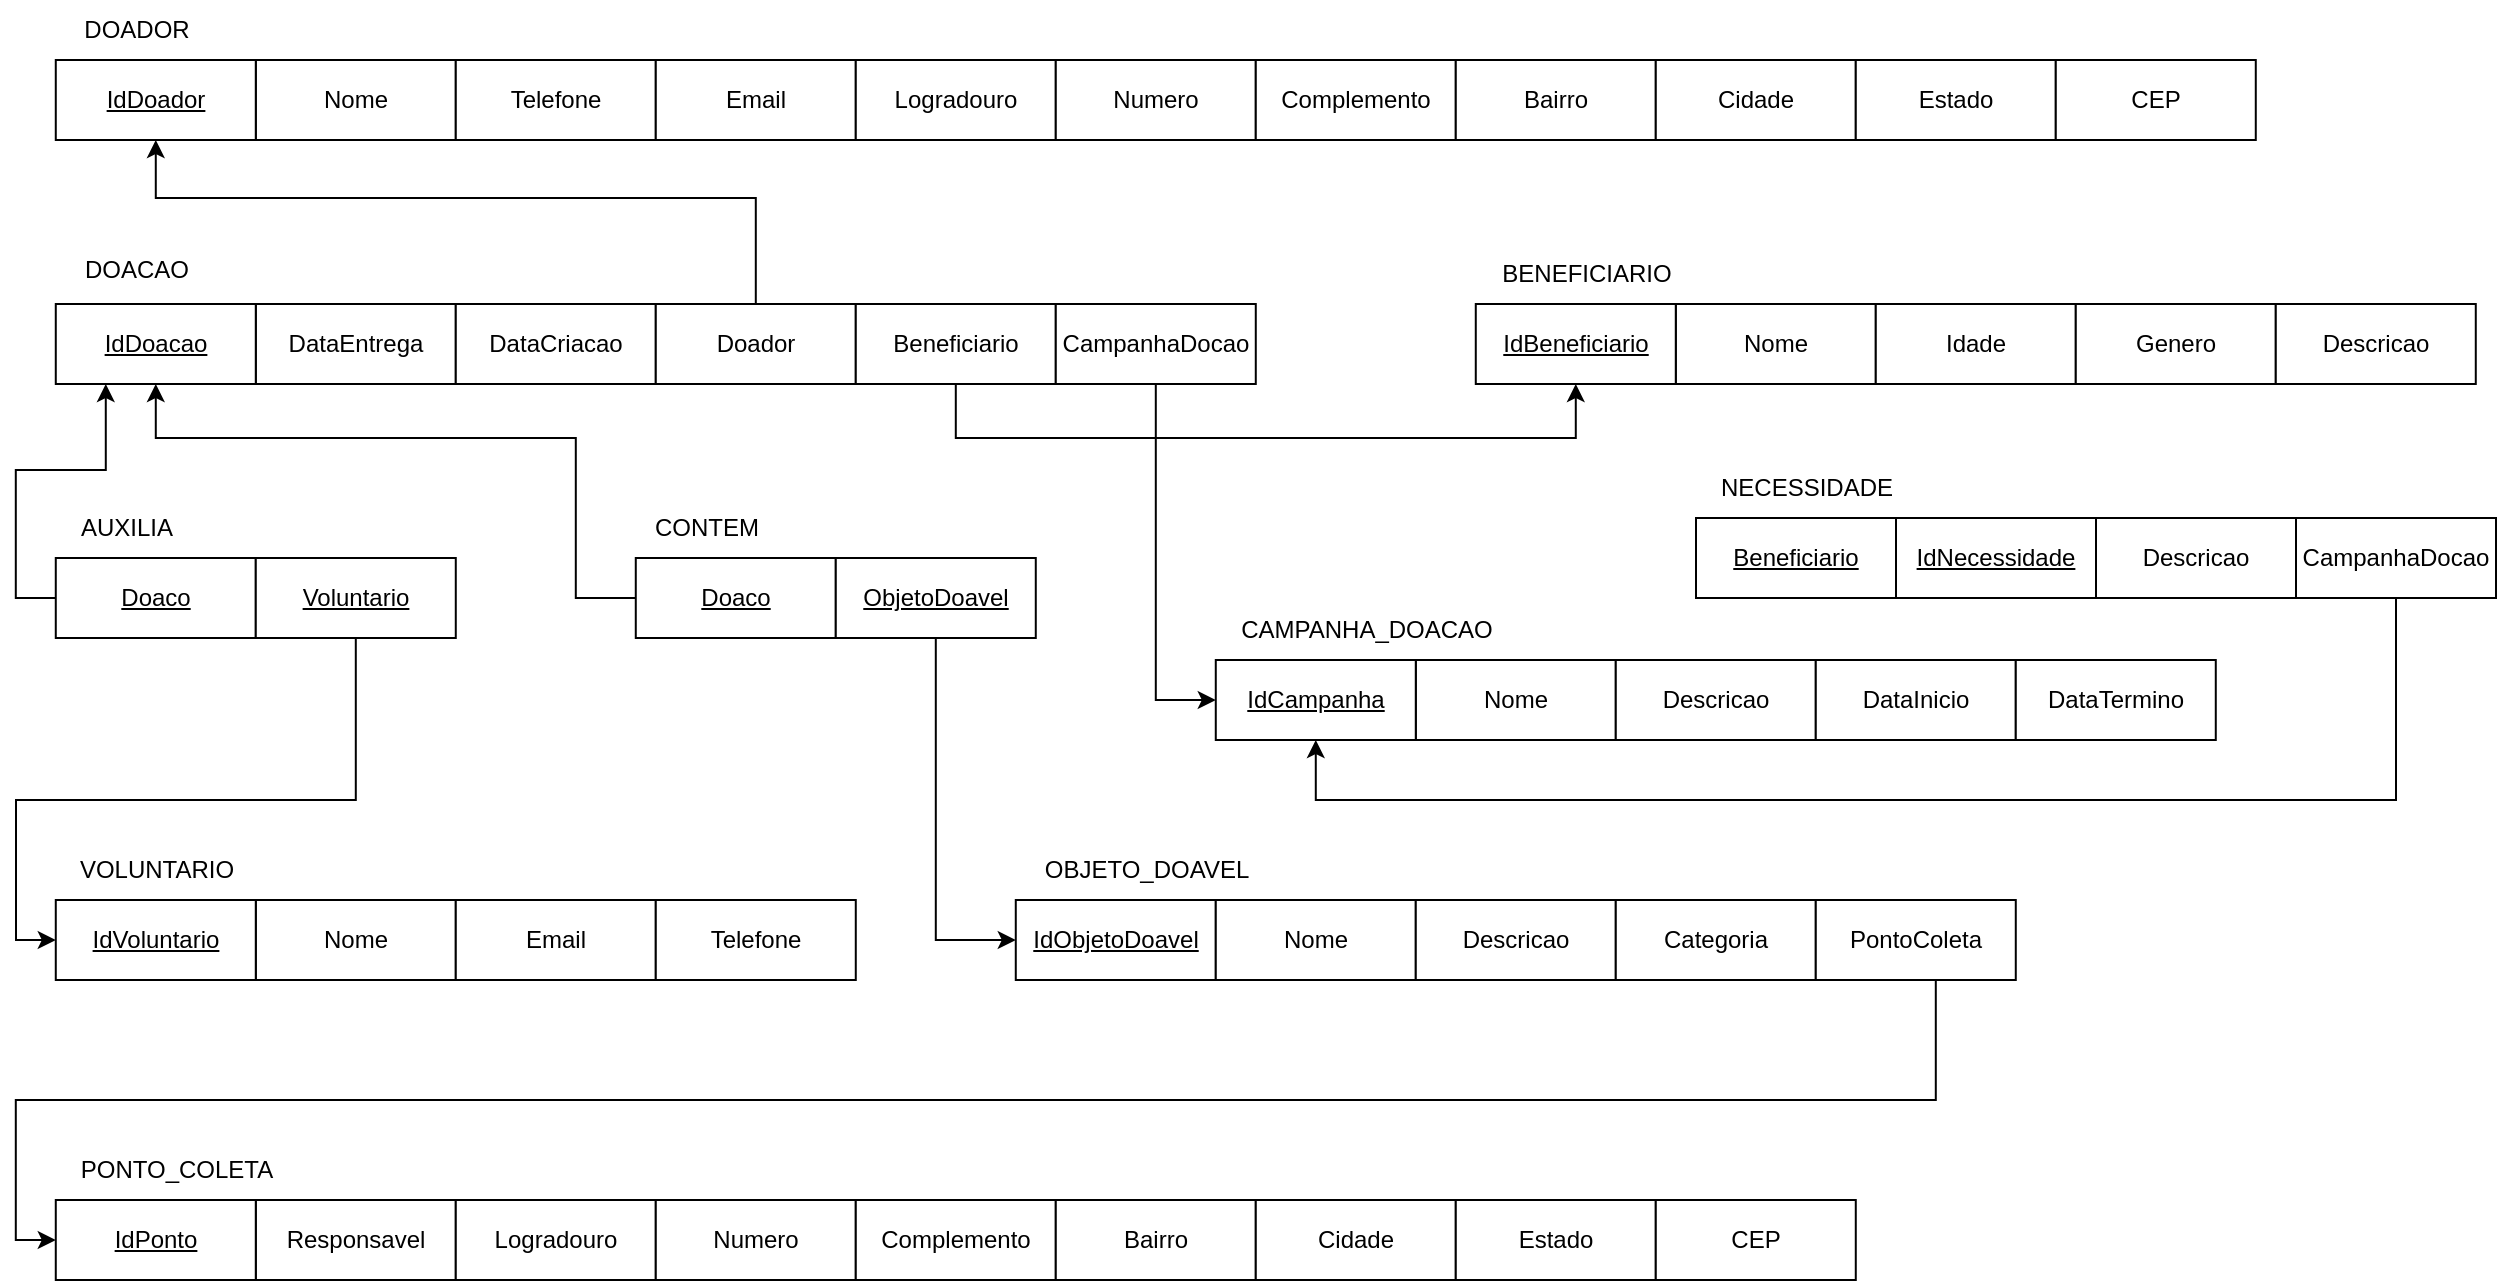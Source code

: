 <mxfile version="24.8.6">
  <diagram name="Página-1" id="uu5aoJNbHQaul7qExLoD">
    <mxGraphModel grid="1" page="1" gridSize="10" guides="1" tooltips="1" connect="1" arrows="1" fold="1" pageScale="1" pageWidth="827" pageHeight="1169" math="0" shadow="0">
      <root>
        <mxCell id="0" />
        <mxCell id="1" parent="0" />
        <mxCell id="l-971pey5NhYdFl2HrY6-2" value="Nome" style="whiteSpace=wrap;html=1;align=center;" vertex="1" parent="1">
          <mxGeometry x="-90.11" y="-1130" width="100" height="40" as="geometry" />
        </mxCell>
        <mxCell id="l-971pey5NhYdFl2HrY6-3" value="Telefone" style="whiteSpace=wrap;html=1;align=center;" vertex="1" parent="1">
          <mxGeometry x="9.89" y="-1130" width="100" height="40" as="geometry" />
        </mxCell>
        <mxCell id="l-971pey5NhYdFl2HrY6-4" value="Email" style="whiteSpace=wrap;html=1;align=center;" vertex="1" parent="1">
          <mxGeometry x="109.89" y="-1130" width="100" height="40" as="geometry" />
        </mxCell>
        <mxCell id="l-971pey5NhYdFl2HrY6-5" value="Logradouro" style="whiteSpace=wrap;html=1;align=center;" vertex="1" parent="1">
          <mxGeometry x="209.89" y="-1130" width="100" height="40" as="geometry" />
        </mxCell>
        <mxCell id="l-971pey5NhYdFl2HrY6-6" value="Numero" style="whiteSpace=wrap;html=1;align=center;" vertex="1" parent="1">
          <mxGeometry x="309.89" y="-1130" width="100" height="40" as="geometry" />
        </mxCell>
        <mxCell id="l-971pey5NhYdFl2HrY6-7" value="Complemento" style="whiteSpace=wrap;html=1;align=center;" vertex="1" parent="1">
          <mxGeometry x="409.89" y="-1130" width="100" height="40" as="geometry" />
        </mxCell>
        <mxCell id="l-971pey5NhYdFl2HrY6-8" value="Bairro" style="whiteSpace=wrap;html=1;align=center;" vertex="1" parent="1">
          <mxGeometry x="509.89" y="-1130" width="100" height="40" as="geometry" />
        </mxCell>
        <mxCell id="l-971pey5NhYdFl2HrY6-9" value="Cidade" style="whiteSpace=wrap;html=1;align=center;" vertex="1" parent="1">
          <mxGeometry x="609.89" y="-1130" width="100" height="40" as="geometry" />
        </mxCell>
        <mxCell id="l-971pey5NhYdFl2HrY6-10" value="Estado" style="whiteSpace=wrap;html=1;align=center;" vertex="1" parent="1">
          <mxGeometry x="709.89" y="-1130" width="100" height="40" as="geometry" />
        </mxCell>
        <mxCell id="l-971pey5NhYdFl2HrY6-11" value="CEP" style="whiteSpace=wrap;html=1;align=center;" vertex="1" parent="1">
          <mxGeometry x="809.89" y="-1130" width="100" height="40" as="geometry" />
        </mxCell>
        <mxCell id="l-971pey5NhYdFl2HrY6-12" value="DOADOR" style="text;html=1;align=center;verticalAlign=middle;resizable=0;points=[];autosize=1;strokeColor=none;fillColor=none;" vertex="1" parent="1">
          <mxGeometry x="-190.11" y="-1160" width="80" height="30" as="geometry" />
        </mxCell>
        <mxCell id="l-971pey5NhYdFl2HrY6-13" value="DataEntrega" style="whiteSpace=wrap;html=1;align=center;" vertex="1" parent="1">
          <mxGeometry x="-90.11" y="-1008" width="100" height="40" as="geometry" />
        </mxCell>
        <mxCell id="l-971pey5NhYdFl2HrY6-14" value="DataCriacao" style="whiteSpace=wrap;html=1;align=center;" vertex="1" parent="1">
          <mxGeometry x="9.89" y="-1008" width="100" height="40" as="geometry" />
        </mxCell>
        <mxCell id="l-971pey5NhYdFl2HrY6-15" value="DOACAO" style="text;html=1;align=center;verticalAlign=middle;resizable=0;points=[];autosize=1;strokeColor=none;fillColor=none;" vertex="1" parent="1">
          <mxGeometry x="-190.11" y="-1040" width="80" height="30" as="geometry" />
        </mxCell>
        <mxCell id="l-971pey5NhYdFl2HrY6-16" value="Nome" style="whiteSpace=wrap;html=1;align=center;" vertex="1" parent="1">
          <mxGeometry x="619.89" y="-1008" width="100" height="40" as="geometry" />
        </mxCell>
        <mxCell id="l-971pey5NhYdFl2HrY6-17" value="Idade" style="whiteSpace=wrap;html=1;align=center;" vertex="1" parent="1">
          <mxGeometry x="719.89" y="-1008" width="100" height="40" as="geometry" />
        </mxCell>
        <mxCell id="l-971pey5NhYdFl2HrY6-18" value="Genero" style="whiteSpace=wrap;html=1;align=center;" vertex="1" parent="1">
          <mxGeometry x="819.89" y="-1008" width="100" height="40" as="geometry" />
        </mxCell>
        <mxCell id="l-971pey5NhYdFl2HrY6-19" value="BENEFICIARIO" style="text;html=1;align=center;verticalAlign=middle;resizable=0;points=[];autosize=1;strokeColor=none;fillColor=none;" vertex="1" parent="1">
          <mxGeometry x="519.89" y="-1038" width="110" height="30" as="geometry" />
        </mxCell>
        <mxCell id="l-971pey5NhYdFl2HrY6-20" value="Descricao" style="whiteSpace=wrap;html=1;align=center;" vertex="1" parent="1">
          <mxGeometry x="830.0" y="-901" width="100" height="40" as="geometry" />
        </mxCell>
        <mxCell id="l-971pey5NhYdFl2HrY6-21" value="NECESSIDADE" style="text;html=1;align=center;verticalAlign=middle;resizable=0;points=[];autosize=1;strokeColor=none;fillColor=none;" vertex="1" parent="1">
          <mxGeometry x="630" y="-931" width="110" height="30" as="geometry" />
        </mxCell>
        <mxCell id="l-971pey5NhYdFl2HrY6-22" value="Nome" style="whiteSpace=wrap;html=1;align=center;" vertex="1" parent="1">
          <mxGeometry x="489.89" y="-830" width="100" height="40" as="geometry" />
        </mxCell>
        <mxCell id="l-971pey5NhYdFl2HrY6-23" value="Descricao" style="whiteSpace=wrap;html=1;align=center;" vertex="1" parent="1">
          <mxGeometry x="589.89" y="-830" width="100" height="40" as="geometry" />
        </mxCell>
        <mxCell id="l-971pey5NhYdFl2HrY6-24" value="DataInicio" style="whiteSpace=wrap;html=1;align=center;" vertex="1" parent="1">
          <mxGeometry x="689.89" y="-830" width="100" height="40" as="geometry" />
        </mxCell>
        <mxCell id="l-971pey5NhYdFl2HrY6-25" value="DataTermino" style="whiteSpace=wrap;html=1;align=center;" vertex="1" parent="1">
          <mxGeometry x="789.89" y="-830" width="100" height="40" as="geometry" />
        </mxCell>
        <mxCell id="l-971pey5NhYdFl2HrY6-27" value="CAMPANHA_DOACAO" style="text;html=1;align=center;verticalAlign=middle;resizable=0;points=[];autosize=1;strokeColor=none;fillColor=none;" vertex="1" parent="1">
          <mxGeometry x="389.89" y="-860" width="150" height="30" as="geometry" />
        </mxCell>
        <mxCell id="l-971pey5NhYdFl2HrY6-28" value="Responsavel" style="whiteSpace=wrap;html=1;align=center;" vertex="1" parent="1">
          <mxGeometry x="-90.11" y="-560" width="100" height="40" as="geometry" />
        </mxCell>
        <mxCell id="l-971pey5NhYdFl2HrY6-30" value="Logradouro" style="whiteSpace=wrap;html=1;align=center;" vertex="1" parent="1">
          <mxGeometry x="9.89" y="-560" width="100" height="40" as="geometry" />
        </mxCell>
        <mxCell id="l-971pey5NhYdFl2HrY6-31" value="Numero" style="whiteSpace=wrap;html=1;align=center;" vertex="1" parent="1">
          <mxGeometry x="109.89" y="-560" width="100" height="40" as="geometry" />
        </mxCell>
        <mxCell id="l-971pey5NhYdFl2HrY6-32" value="Complemento" style="whiteSpace=wrap;html=1;align=center;" vertex="1" parent="1">
          <mxGeometry x="209.89" y="-560" width="100" height="40" as="geometry" />
        </mxCell>
        <mxCell id="l-971pey5NhYdFl2HrY6-33" value="Bairro" style="whiteSpace=wrap;html=1;align=center;" vertex="1" parent="1">
          <mxGeometry x="309.89" y="-560" width="100" height="40" as="geometry" />
        </mxCell>
        <mxCell id="l-971pey5NhYdFl2HrY6-34" value="Cidade" style="whiteSpace=wrap;html=1;align=center;" vertex="1" parent="1">
          <mxGeometry x="409.89" y="-560" width="100" height="40" as="geometry" />
        </mxCell>
        <mxCell id="l-971pey5NhYdFl2HrY6-35" value="Estado" style="whiteSpace=wrap;html=1;align=center;" vertex="1" parent="1">
          <mxGeometry x="509.89" y="-560" width="100" height="40" as="geometry" />
        </mxCell>
        <mxCell id="l-971pey5NhYdFl2HrY6-36" value="CEP" style="whiteSpace=wrap;html=1;align=center;" vertex="1" parent="1">
          <mxGeometry x="609.89" y="-560" width="100" height="40" as="geometry" />
        </mxCell>
        <mxCell id="l-971pey5NhYdFl2HrY6-39" value="PONTO_COLETA" style="text;html=1;align=center;verticalAlign=middle;resizable=0;points=[];autosize=1;strokeColor=none;fillColor=none;" vertex="1" parent="1">
          <mxGeometry x="-190.11" y="-590" width="120" height="30" as="geometry" />
        </mxCell>
        <mxCell id="l-971pey5NhYdFl2HrY6-40" value="Nome" style="whiteSpace=wrap;html=1;align=center;" vertex="1" parent="1">
          <mxGeometry x="-90.11" y="-710" width="100" height="40" as="geometry" />
        </mxCell>
        <mxCell id="l-971pey5NhYdFl2HrY6-41" value="Email" style="whiteSpace=wrap;html=1;align=center;" vertex="1" parent="1">
          <mxGeometry x="9.89" y="-710" width="100" height="40" as="geometry" />
        </mxCell>
        <mxCell id="l-971pey5NhYdFl2HrY6-42" value="Telefone" style="whiteSpace=wrap;html=1;align=center;" vertex="1" parent="1">
          <mxGeometry x="109.89" y="-710" width="100" height="40" as="geometry" />
        </mxCell>
        <mxCell id="l-971pey5NhYdFl2HrY6-43" value="&lt;u&gt;IdDoacao&lt;/u&gt;" style="whiteSpace=wrap;html=1;align=center;" vertex="1" parent="1">
          <mxGeometry x="-190.11" y="-1008" width="100" height="40" as="geometry" />
        </mxCell>
        <mxCell id="l-971pey5NhYdFl2HrY6-44" value="&lt;u&gt;IdDoador&lt;/u&gt;" style="whiteSpace=wrap;html=1;align=center;" vertex="1" parent="1">
          <mxGeometry x="-190.11" y="-1130" width="100" height="40" as="geometry" />
        </mxCell>
        <mxCell id="l-971pey5NhYdFl2HrY6-45" value="&lt;u&gt;IdBeneficiario&lt;/u&gt;" style="whiteSpace=wrap;html=1;align=center;" vertex="1" parent="1">
          <mxGeometry x="519.89" y="-1008" width="100" height="40" as="geometry" />
        </mxCell>
        <mxCell id="l-971pey5NhYdFl2HrY6-46" value="&lt;u&gt;IdNecessidade&lt;/u&gt;" style="whiteSpace=wrap;html=1;align=center;" vertex="1" parent="1">
          <mxGeometry x="730" y="-901" width="100" height="40" as="geometry" />
        </mxCell>
        <mxCell id="l-971pey5NhYdFl2HrY6-47" value="&lt;u&gt;IdCampanha&lt;/u&gt;" style="whiteSpace=wrap;html=1;align=center;" vertex="1" parent="1">
          <mxGeometry x="389.89" y="-830" width="100" height="40" as="geometry" />
        </mxCell>
        <mxCell id="l-971pey5NhYdFl2HrY6-48" value="&lt;u&gt;IdPonto&lt;/u&gt;" style="whiteSpace=wrap;html=1;align=center;" vertex="1" parent="1">
          <mxGeometry x="-190.11" y="-560" width="100" height="40" as="geometry" />
        </mxCell>
        <mxCell id="l-971pey5NhYdFl2HrY6-49" value="&lt;u&gt;IdVoluntario&lt;/u&gt;" style="whiteSpace=wrap;html=1;align=center;" vertex="1" parent="1">
          <mxGeometry x="-190.11" y="-710" width="100" height="40" as="geometry" />
        </mxCell>
        <mxCell id="l-971pey5NhYdFl2HrY6-50" value="VOLUNTARIO" style="text;html=1;align=center;verticalAlign=middle;resizable=0;points=[];autosize=1;strokeColor=none;fillColor=none;" vertex="1" parent="1">
          <mxGeometry x="-190.11" y="-740" width="100" height="30" as="geometry" />
        </mxCell>
        <mxCell id="l-971pey5NhYdFl2HrY6-51" value="Descricao" style="whiteSpace=wrap;html=1;align=center;" vertex="1" parent="1">
          <mxGeometry x="919.89" y="-1008" width="100" height="40" as="geometry" />
        </mxCell>
        <mxCell id="l-971pey5NhYdFl2HrY6-86" style="edgeStyle=orthogonalEdgeStyle;rounded=0;orthogonalLoop=1;jettySize=auto;html=1;entryX=0.5;entryY=1;entryDx=0;entryDy=0;" edge="1" parent="1" source="l-971pey5NhYdFl2HrY6-52" target="l-971pey5NhYdFl2HrY6-44">
          <mxGeometry relative="1" as="geometry">
            <Array as="points">
              <mxPoint x="159.89" y="-1061" />
              <mxPoint x="-140.11" y="-1061" />
            </Array>
          </mxGeometry>
        </mxCell>
        <mxCell id="l-971pey5NhYdFl2HrY6-52" value="Doador" style="whiteSpace=wrap;html=1;align=center;" vertex="1" parent="1">
          <mxGeometry x="109.89" y="-1008" width="100" height="40" as="geometry" />
        </mxCell>
        <mxCell id="l-971pey5NhYdFl2HrY6-93" style="edgeStyle=orthogonalEdgeStyle;rounded=0;orthogonalLoop=1;jettySize=auto;html=1;entryX=0.5;entryY=1;entryDx=0;entryDy=0;" edge="1" parent="1" source="l-971pey5NhYdFl2HrY6-54" target="l-971pey5NhYdFl2HrY6-45">
          <mxGeometry relative="1" as="geometry">
            <Array as="points">
              <mxPoint x="259.89" y="-941" />
              <mxPoint x="569.89" y="-941" />
            </Array>
          </mxGeometry>
        </mxCell>
        <mxCell id="l-971pey5NhYdFl2HrY6-54" value="Beneficiario" style="whiteSpace=wrap;html=1;align=center;" vertex="1" parent="1">
          <mxGeometry x="209.89" y="-1008" width="100" height="40" as="geometry" />
        </mxCell>
        <mxCell id="l-971pey5NhYdFl2HrY6-58" value="&lt;u&gt;Beneficiario&lt;/u&gt;" style="whiteSpace=wrap;html=1;align=center;" vertex="1" parent="1">
          <mxGeometry x="630" y="-901" width="100" height="40" as="geometry" />
        </mxCell>
        <mxCell id="l-971pey5NhYdFl2HrY6-96" style="edgeStyle=orthogonalEdgeStyle;rounded=0;orthogonalLoop=1;jettySize=auto;html=1;entryX=0.5;entryY=1;entryDx=0;entryDy=0;" edge="1" parent="1" source="l-971pey5NhYdFl2HrY6-60" target="l-971pey5NhYdFl2HrY6-47">
          <mxGeometry relative="1" as="geometry">
            <Array as="points">
              <mxPoint x="980" y="-760" />
              <mxPoint x="440" y="-760" />
            </Array>
          </mxGeometry>
        </mxCell>
        <mxCell id="l-971pey5NhYdFl2HrY6-60" value="CampanhaDocao" style="whiteSpace=wrap;html=1;align=center;" vertex="1" parent="1">
          <mxGeometry x="930.0" y="-901" width="100" height="40" as="geometry" />
        </mxCell>
        <mxCell id="l-971pey5NhYdFl2HrY6-69" value="&lt;u&gt;IdObjetoDoavel&lt;/u&gt;" style="whiteSpace=wrap;html=1;align=center;" vertex="1" parent="1">
          <mxGeometry x="289.89" y="-710" width="100" height="40" as="geometry" />
        </mxCell>
        <mxCell id="l-971pey5NhYdFl2HrY6-70" value="Nome" style="whiteSpace=wrap;html=1;align=center;" vertex="1" parent="1">
          <mxGeometry x="389.89" y="-710" width="100" height="40" as="geometry" />
        </mxCell>
        <mxCell id="l-971pey5NhYdFl2HrY6-71" value="Descricao" style="whiteSpace=wrap;html=1;align=center;" vertex="1" parent="1">
          <mxGeometry x="489.89" y="-710" width="100" height="40" as="geometry" />
        </mxCell>
        <mxCell id="l-971pey5NhYdFl2HrY6-72" value="Categoria" style="whiteSpace=wrap;html=1;align=center;" vertex="1" parent="1">
          <mxGeometry x="589.89" y="-710" width="100" height="40" as="geometry" />
        </mxCell>
        <mxCell id="l-971pey5NhYdFl2HrY6-91" style="edgeStyle=orthogonalEdgeStyle;rounded=0;orthogonalLoop=1;jettySize=auto;html=1;" edge="1" parent="1" source="l-971pey5NhYdFl2HrY6-73">
          <mxGeometry relative="1" as="geometry">
            <mxPoint x="-190.11" y="-540" as="targetPoint" />
            <Array as="points">
              <mxPoint x="749.89" y="-610" />
              <mxPoint x="-210.11" y="-610" />
              <mxPoint x="-210.11" y="-540" />
            </Array>
          </mxGeometry>
        </mxCell>
        <mxCell id="l-971pey5NhYdFl2HrY6-73" value="PontoColeta" style="whiteSpace=wrap;html=1;align=center;" vertex="1" parent="1">
          <mxGeometry x="689.89" y="-710" width="100" height="40" as="geometry" />
        </mxCell>
        <mxCell id="l-971pey5NhYdFl2HrY6-92" style="edgeStyle=orthogonalEdgeStyle;rounded=0;orthogonalLoop=1;jettySize=auto;html=1;entryX=0.25;entryY=1;entryDx=0;entryDy=0;" edge="1" parent="1" source="l-971pey5NhYdFl2HrY6-75" target="l-971pey5NhYdFl2HrY6-43">
          <mxGeometry relative="1" as="geometry">
            <Array as="points">
              <mxPoint x="-210.11" y="-861" />
              <mxPoint x="-210.11" y="-925" />
              <mxPoint x="-165.11" y="-925" />
            </Array>
          </mxGeometry>
        </mxCell>
        <mxCell id="l-971pey5NhYdFl2HrY6-75" value="&lt;u&gt;Doaco&lt;/u&gt;" style="whiteSpace=wrap;html=1;align=center;" vertex="1" parent="1">
          <mxGeometry x="-190.11" y="-881" width="100" height="40" as="geometry" />
        </mxCell>
        <mxCell id="l-971pey5NhYdFl2HrY6-90" style="edgeStyle=orthogonalEdgeStyle;rounded=0;orthogonalLoop=1;jettySize=auto;html=1;entryX=0;entryY=0.5;entryDx=0;entryDy=0;" edge="1" parent="1" source="l-971pey5NhYdFl2HrY6-76" target="l-971pey5NhYdFl2HrY6-49">
          <mxGeometry relative="1" as="geometry">
            <Array as="points">
              <mxPoint x="-40" y="-760" />
              <mxPoint x="-210" y="-760" />
              <mxPoint x="-210" y="-690" />
            </Array>
          </mxGeometry>
        </mxCell>
        <mxCell id="l-971pey5NhYdFl2HrY6-76" value="&lt;u&gt;Voluntario&lt;/u&gt;" style="whiteSpace=wrap;html=1;align=center;" vertex="1" parent="1">
          <mxGeometry x="-90.11" y="-881" width="100" height="40" as="geometry" />
        </mxCell>
        <mxCell id="l-971pey5NhYdFl2HrY6-77" value="AUXILIA" style="text;html=1;align=center;verticalAlign=middle;resizable=0;points=[];autosize=1;strokeColor=none;fillColor=none;" vertex="1" parent="1">
          <mxGeometry x="-190.11" y="-911" width="70" height="30" as="geometry" />
        </mxCell>
        <mxCell id="l-971pey5NhYdFl2HrY6-87" style="edgeStyle=orthogonalEdgeStyle;rounded=0;orthogonalLoop=1;jettySize=auto;html=1;entryX=0.5;entryY=1;entryDx=0;entryDy=0;" edge="1" parent="1" source="l-971pey5NhYdFl2HrY6-78" target="l-971pey5NhYdFl2HrY6-43">
          <mxGeometry relative="1" as="geometry">
            <Array as="points">
              <mxPoint x="69.89" y="-861" />
              <mxPoint x="69.89" y="-941" />
              <mxPoint x="-140.11" y="-941" />
            </Array>
          </mxGeometry>
        </mxCell>
        <mxCell id="l-971pey5NhYdFl2HrY6-78" value="&lt;u&gt;Doaco&lt;/u&gt;" style="whiteSpace=wrap;html=1;align=center;" vertex="1" parent="1">
          <mxGeometry x="99.89" y="-881" width="100" height="40" as="geometry" />
        </mxCell>
        <mxCell id="l-971pey5NhYdFl2HrY6-88" style="edgeStyle=orthogonalEdgeStyle;rounded=0;orthogonalLoop=1;jettySize=auto;html=1;entryX=0;entryY=0.5;entryDx=0;entryDy=0;" edge="1" parent="1" source="l-971pey5NhYdFl2HrY6-79" target="l-971pey5NhYdFl2HrY6-69">
          <mxGeometry relative="1" as="geometry" />
        </mxCell>
        <mxCell id="l-971pey5NhYdFl2HrY6-79" value="&lt;u&gt;ObjetoDoavel&lt;/u&gt;" style="whiteSpace=wrap;html=1;align=center;" vertex="1" parent="1">
          <mxGeometry x="199.89" y="-881" width="100" height="40" as="geometry" />
        </mxCell>
        <mxCell id="l-971pey5NhYdFl2HrY6-80" value="CONTEM" style="text;html=1;align=center;verticalAlign=middle;resizable=0;points=[];autosize=1;strokeColor=none;fillColor=none;" vertex="1" parent="1">
          <mxGeometry x="94.89" y="-911" width="80" height="30" as="geometry" />
        </mxCell>
        <mxCell id="l-971pey5NhYdFl2HrY6-81" value="OBJETO_DOAVEL" style="text;html=1;align=center;verticalAlign=middle;resizable=0;points=[];autosize=1;strokeColor=none;fillColor=none;" vertex="1" parent="1">
          <mxGeometry x="289.89" y="-740" width="130" height="30" as="geometry" />
        </mxCell>
        <mxCell id="l-971pey5NhYdFl2HrY6-95" style="edgeStyle=orthogonalEdgeStyle;rounded=0;orthogonalLoop=1;jettySize=auto;html=1;entryX=0;entryY=0.5;entryDx=0;entryDy=0;" edge="1" parent="1" source="l-971pey5NhYdFl2HrY6-82" target="l-971pey5NhYdFl2HrY6-47">
          <mxGeometry relative="1" as="geometry" />
        </mxCell>
        <mxCell id="l-971pey5NhYdFl2HrY6-82" value="CampanhaDocao" style="whiteSpace=wrap;html=1;align=center;" vertex="1" parent="1">
          <mxGeometry x="309.89" y="-1008" width="100" height="40" as="geometry" />
        </mxCell>
      </root>
    </mxGraphModel>
  </diagram>
</mxfile>
